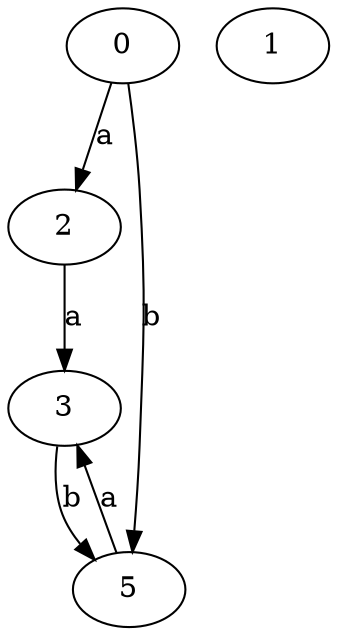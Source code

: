 strict digraph  {
2;
3;
5;
0;
1;
2 -> 3  [label=a];
3 -> 5  [label=b];
5 -> 3  [label=a];
0 -> 2  [label=a];
0 -> 5  [label=b];
}
